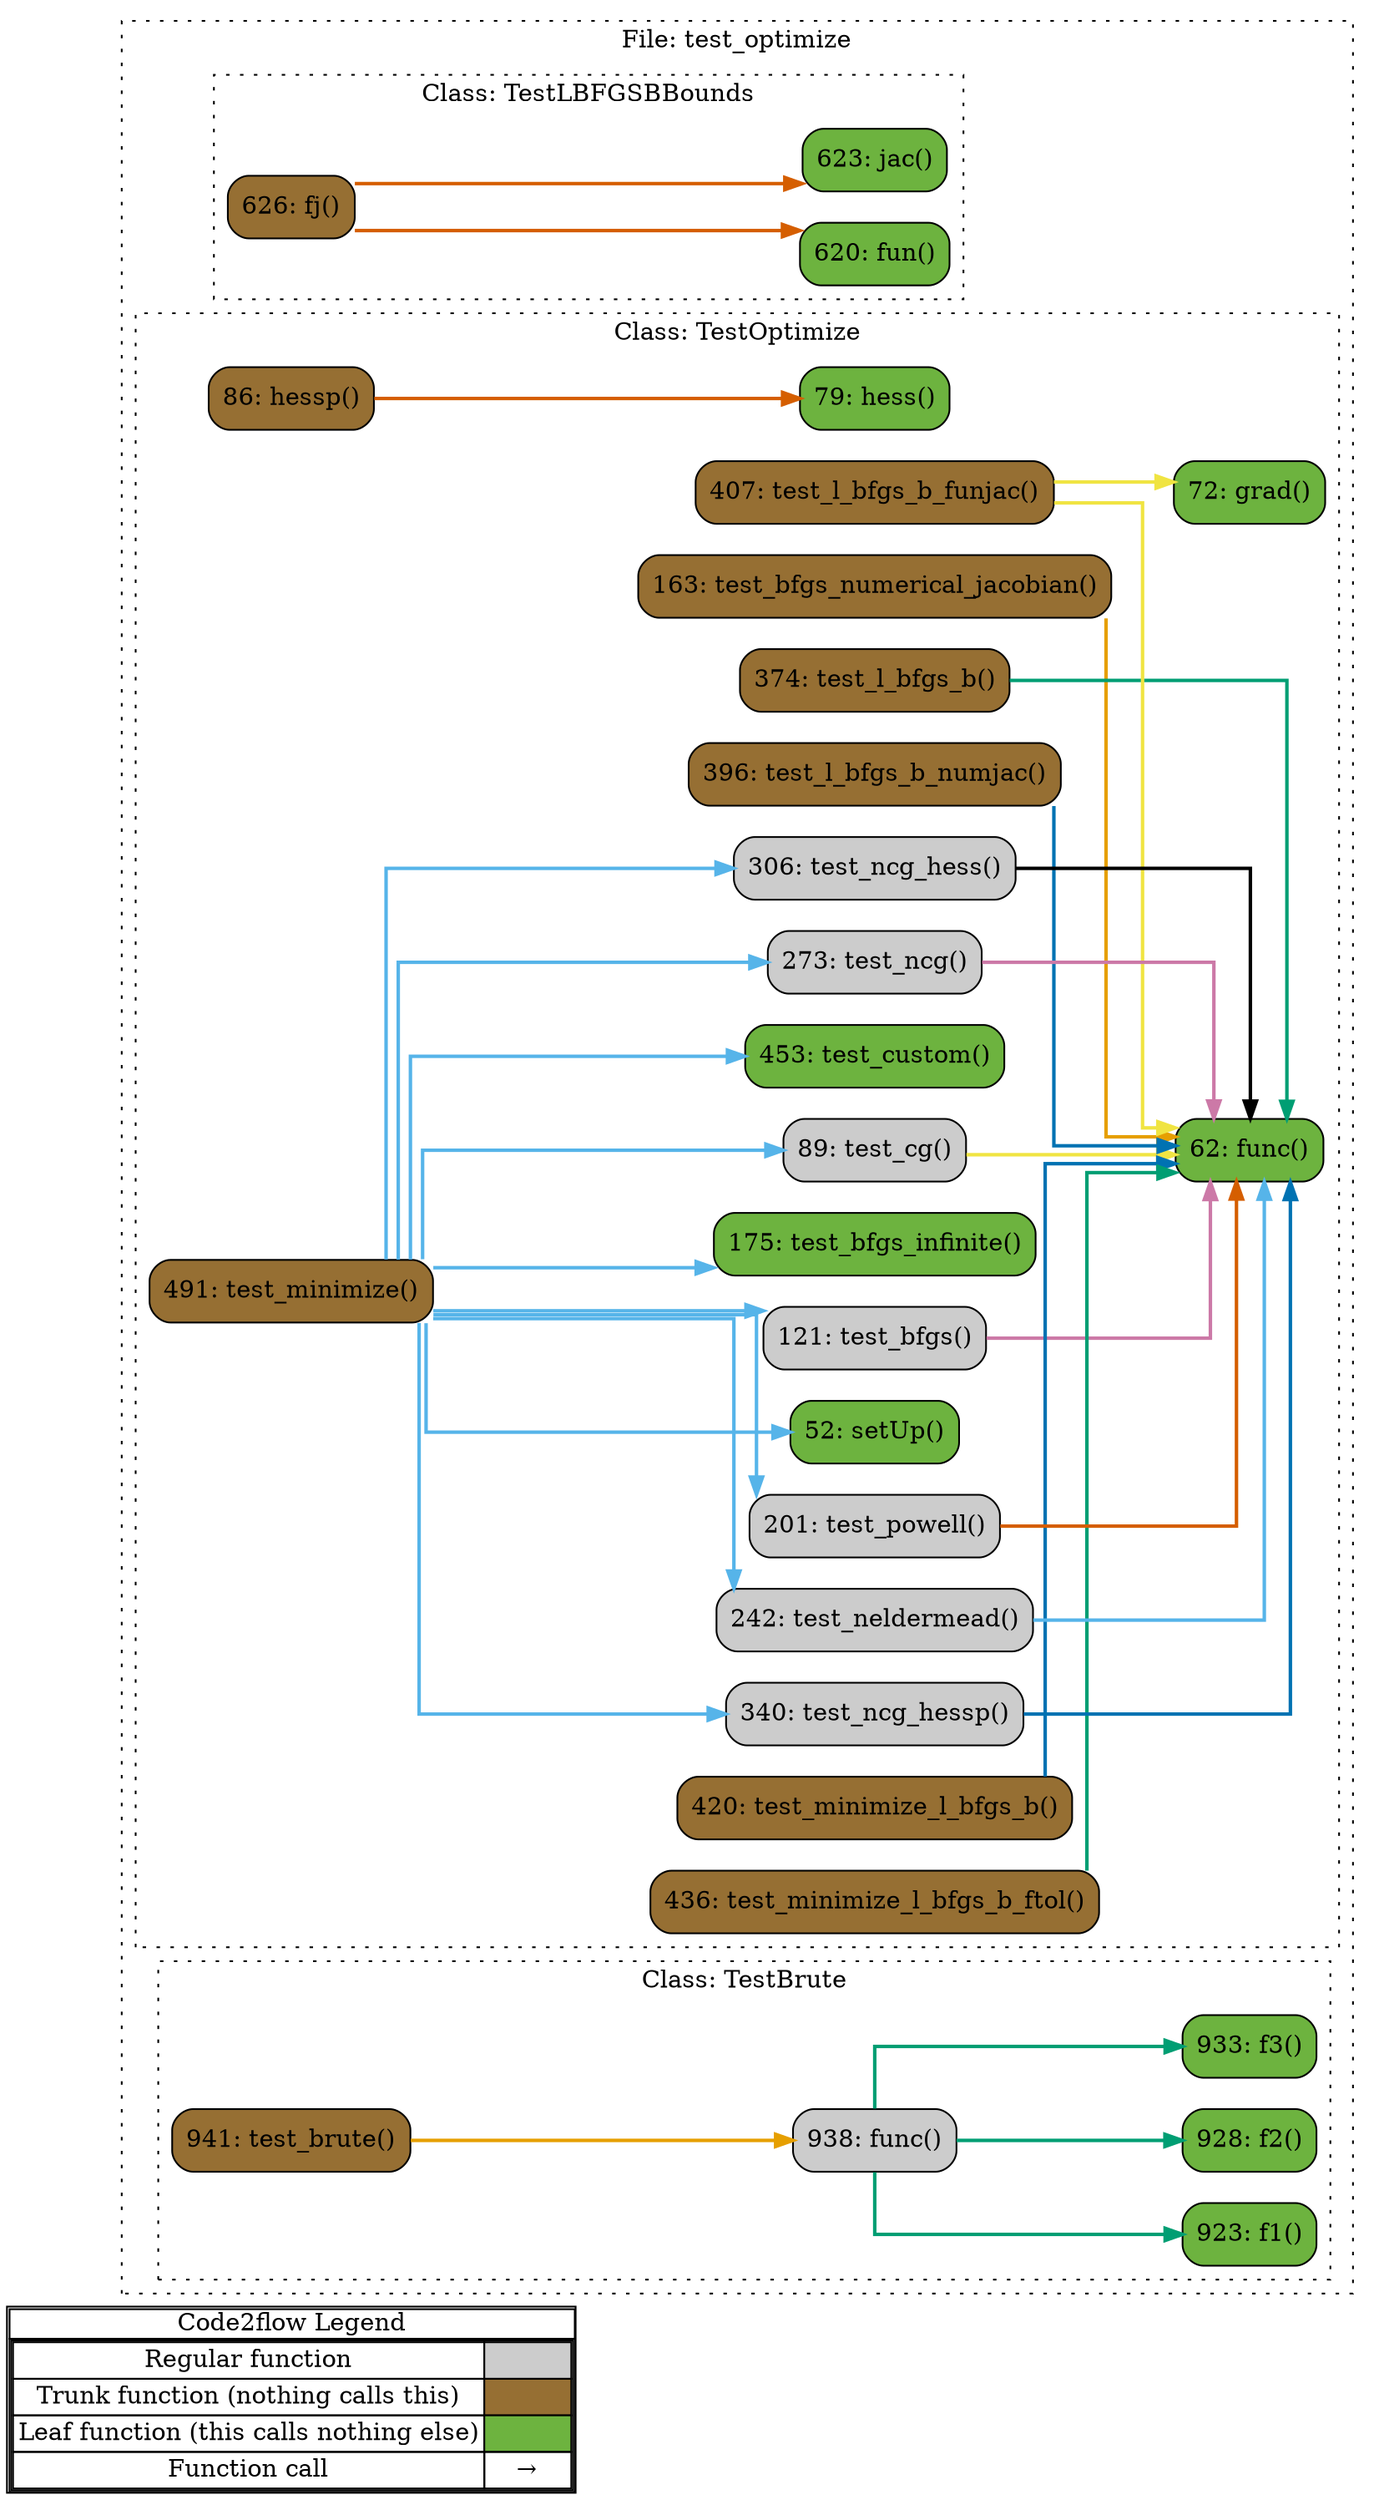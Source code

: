 digraph G {
concentrate=true;
splines="ortho";
rankdir="LR";
subgraph legend{
    rank = min;
    label = "legend";
    Legend [shape=none, margin=0, label = <
        <table cellspacing="0" cellpadding="0" border="1"><tr><td>Code2flow Legend</td></tr><tr><td>
        <table cellspacing="0">
        <tr><td>Regular function</td><td width="50px" bgcolor='#cccccc'></td></tr>
        <tr><td>Trunk function (nothing calls this)</td><td bgcolor='#966F33'></td></tr>
        <tr><td>Leaf function (this calls nothing else)</td><td bgcolor='#6db33f'></td></tr>
        <tr><td>Function call</td><td><font color='black'>&#8594;</font></td></tr>
        </table></td></tr></table>
        >];
}node_dccf9ab7 [label="923: f1()" name="test_optimize::TestBrute.f1" shape="rect" style="rounded,filled" fillcolor="#6db33f" ];
node_c0574e03 [label="928: f2()" name="test_optimize::TestBrute.f2" shape="rect" style="rounded,filled" fillcolor="#6db33f" ];
node_9c1b826b [label="933: f3()" name="test_optimize::TestBrute.f3" shape="rect" style="rounded,filled" fillcolor="#6db33f" ];
node_fa4f69ab [label="938: func()" name="test_optimize::TestBrute.func" shape="rect" style="rounded,filled" fillcolor="#cccccc" ];
node_3776aa11 [label="941: test_brute()" name="test_optimize::TestBrute.test_brute" shape="rect" style="rounded,filled" fillcolor="#966F33" ];
node_3c888f16 [label="626: fj()" name="test_optimize::TestLBFGSBBounds.fj" shape="rect" style="rounded,filled" fillcolor="#966F33" ];
node_64f65aa6 [label="620: fun()" name="test_optimize::TestLBFGSBBounds.fun" shape="rect" style="rounded,filled" fillcolor="#6db33f" ];
node_78f813c0 [label="623: jac()" name="test_optimize::TestLBFGSBBounds.jac" shape="rect" style="rounded,filled" fillcolor="#6db33f" ];
node_28771c24 [label="62: func()" name="test_optimize::TestOptimize.func" shape="rect" style="rounded,filled" fillcolor="#6db33f" ];
node_cb229592 [label="72: grad()" name="test_optimize::TestOptimize.grad" shape="rect" style="rounded,filled" fillcolor="#6db33f" ];
node_411ef759 [label="79: hess()" name="test_optimize::TestOptimize.hess" shape="rect" style="rounded,filled" fillcolor="#6db33f" ];
node_6b88cce6 [label="86: hessp()" name="test_optimize::TestOptimize.hessp" shape="rect" style="rounded,filled" fillcolor="#966F33" ];
node_6a49fe03 [label="52: setUp()" name="test_optimize::TestOptimize.setUp" shape="rect" style="rounded,filled" fillcolor="#6db33f" ];
node_ae5cf1d7 [label="121: test_bfgs()" name="test_optimize::TestOptimize.test_bfgs" shape="rect" style="rounded,filled" fillcolor="#cccccc" ];
node_36e495f2 [label="175: test_bfgs_infinite()" name="test_optimize::TestOptimize.test_bfgs_infinite" shape="rect" style="rounded,filled" fillcolor="#6db33f" ];
node_abd1e771 [label="163: test_bfgs_numerical_jacobian()" name="test_optimize::TestOptimize.test_bfgs_numerical_jacobian" shape="rect" style="rounded,filled" fillcolor="#966F33" ];
node_38bfa62c [label="89: test_cg()" name="test_optimize::TestOptimize.test_cg" shape="rect" style="rounded,filled" fillcolor="#cccccc" ];
node_3d1cc22b [label="453: test_custom()" name="test_optimize::TestOptimize.test_custom" shape="rect" style="rounded,filled" fillcolor="#6db33f" ];
node_c873b673 [label="374: test_l_bfgs_b()" name="test_optimize::TestOptimize.test_l_bfgs_b" shape="rect" style="rounded,filled" fillcolor="#966F33" ];
node_58f3057c [label="407: test_l_bfgs_b_funjac()" name="test_optimize::TestOptimize.test_l_bfgs_b_funjac" shape="rect" style="rounded,filled" fillcolor="#966F33" ];
node_6f58b065 [label="396: test_l_bfgs_b_numjac()" name="test_optimize::TestOptimize.test_l_bfgs_b_numjac" shape="rect" style="rounded,filled" fillcolor="#966F33" ];
node_fbea39b2 [label="491: test_minimize()" name="test_optimize::TestOptimize.test_minimize" shape="rect" style="rounded,filled" fillcolor="#966F33" ];
node_bc631275 [label="420: test_minimize_l_bfgs_b()" name="test_optimize::TestOptimize.test_minimize_l_bfgs_b" shape="rect" style="rounded,filled" fillcolor="#966F33" ];
node_733cccbb [label="436: test_minimize_l_bfgs_b_ftol()" name="test_optimize::TestOptimize.test_minimize_l_bfgs_b_ftol" shape="rect" style="rounded,filled" fillcolor="#966F33" ];
node_390e2f57 [label="273: test_ncg()" name="test_optimize::TestOptimize.test_ncg" shape="rect" style="rounded,filled" fillcolor="#cccccc" ];
node_6a180798 [label="306: test_ncg_hess()" name="test_optimize::TestOptimize.test_ncg_hess" shape="rect" style="rounded,filled" fillcolor="#cccccc" ];
node_d2f94f55 [label="340: test_ncg_hessp()" name="test_optimize::TestOptimize.test_ncg_hessp" shape="rect" style="rounded,filled" fillcolor="#cccccc" ];
node_315b899a [label="242: test_neldermead()" name="test_optimize::TestOptimize.test_neldermead" shape="rect" style="rounded,filled" fillcolor="#cccccc" ];
node_9e19af56 [label="201: test_powell()" name="test_optimize::TestOptimize.test_powell" shape="rect" style="rounded,filled" fillcolor="#cccccc" ];
node_fa4f69ab -> node_dccf9ab7 [color="#009E73" penwidth="2"];
node_fa4f69ab -> node_c0574e03 [color="#009E73" penwidth="2"];
node_fa4f69ab -> node_9c1b826b [color="#009E73" penwidth="2"];
node_3776aa11 -> node_fa4f69ab [color="#E69F00" penwidth="2"];
node_3776aa11 -> node_fa4f69ab [color="#E69F00" penwidth="2"];
node_3c888f16 -> node_64f65aa6 [color="#D55E00" penwidth="2"];
node_3c888f16 -> node_78f813c0 [color="#D55E00" penwidth="2"];
node_6b88cce6 -> node_411ef759 [color="#D55E00" penwidth="2"];
node_ae5cf1d7 -> node_28771c24 [color="#CC79A7" penwidth="2"];
node_ae5cf1d7 -> node_28771c24 [color="#CC79A7" penwidth="2"];
node_abd1e771 -> node_28771c24 [color="#E69F00" penwidth="2"];
node_abd1e771 -> node_28771c24 [color="#E69F00" penwidth="2"];
node_38bfa62c -> node_28771c24 [color="#F0E442" penwidth="2"];
node_38bfa62c -> node_28771c24 [color="#F0E442" penwidth="2"];
node_c873b673 -> node_28771c24 [color="#009E73" penwidth="2"];
node_c873b673 -> node_28771c24 [color="#009E73" penwidth="2"];
node_58f3057c -> node_28771c24 [color="#F0E442" penwidth="2"];
node_58f3057c -> node_28771c24 [color="#F0E442" penwidth="2"];
node_58f3057c -> node_28771c24 [color="#F0E442" penwidth="2"];
node_58f3057c -> node_cb229592 [color="#F0E442" penwidth="2"];
node_6f58b065 -> node_28771c24 [color="#0072B2" penwidth="2"];
node_6f58b065 -> node_28771c24 [color="#0072B2" penwidth="2"];
node_fbea39b2 -> node_6a49fe03 [color="#56B4E9" penwidth="2"];
node_fbea39b2 -> node_6a49fe03 [color="#56B4E9" penwidth="2"];
node_fbea39b2 -> node_6a49fe03 [color="#56B4E9" penwidth="2"];
node_fbea39b2 -> node_6a49fe03 [color="#56B4E9" penwidth="2"];
node_fbea39b2 -> node_6a49fe03 [color="#56B4E9" penwidth="2"];
node_fbea39b2 -> node_6a49fe03 [color="#56B4E9" penwidth="2"];
node_fbea39b2 -> node_6a49fe03 [color="#56B4E9" penwidth="2"];
node_fbea39b2 -> node_6a49fe03 [color="#56B4E9" penwidth="2"];
node_fbea39b2 -> node_6a49fe03 [color="#56B4E9" penwidth="2"];
node_fbea39b2 -> node_ae5cf1d7 [color="#56B4E9" penwidth="2"];
node_fbea39b2 -> node_36e495f2 [color="#56B4E9" penwidth="2"];
node_fbea39b2 -> node_38bfa62c [color="#56B4E9" penwidth="2"];
node_fbea39b2 -> node_3d1cc22b [color="#56B4E9" penwidth="2"];
node_fbea39b2 -> node_390e2f57 [color="#56B4E9" penwidth="2"];
node_fbea39b2 -> node_6a180798 [color="#56B4E9" penwidth="2"];
node_fbea39b2 -> node_d2f94f55 [color="#56B4E9" penwidth="2"];
node_fbea39b2 -> node_315b899a [color="#56B4E9" penwidth="2"];
node_fbea39b2 -> node_9e19af56 [color="#56B4E9" penwidth="2"];
node_bc631275 -> node_28771c24 [color="#0072B2" penwidth="2"];
node_bc631275 -> node_28771c24 [color="#0072B2" penwidth="2"];
node_bc631275 -> node_28771c24 [color="#0072B2" penwidth="2"];
node_bc631275 -> node_28771c24 [color="#0072B2" penwidth="2"];
node_733cccbb -> node_28771c24 [color="#009E73" penwidth="2"];
node_733cccbb -> node_28771c24 [color="#009E73" penwidth="2"];
node_390e2f57 -> node_28771c24 [color="#CC79A7" penwidth="2"];
node_390e2f57 -> node_28771c24 [color="#CC79A7" penwidth="2"];
node_6a180798 -> node_28771c24 [color="#000000" penwidth="2"];
node_6a180798 -> node_28771c24 [color="#000000" penwidth="2"];
node_d2f94f55 -> node_28771c24 [color="#0072B2" penwidth="2"];
node_d2f94f55 -> node_28771c24 [color="#0072B2" penwidth="2"];
node_315b899a -> node_28771c24 [color="#56B4E9" penwidth="2"];
node_315b899a -> node_28771c24 [color="#56B4E9" penwidth="2"];
node_9e19af56 -> node_28771c24 [color="#D55E00" penwidth="2"];
node_9e19af56 -> node_28771c24 [color="#D55E00" penwidth="2"];
subgraph cluster_55abffb3 {
    label="File: test_optimize";
    name="test_optimize";
    style="filled";
    graph[style=dotted];
    subgraph cluster_75b5e1a6 {
        node_6a49fe03 node_28771c24 node_cb229592 node_411ef759 node_6b88cce6 node_38bfa62c node_ae5cf1d7 node_abd1e771 node_36e495f2 node_9e19af56 node_315b899a node_390e2f57 node_6a180798 node_d2f94f55 node_c873b673 node_6f58b065 node_58f3057c node_bc631275 node_733cccbb node_3d1cc22b node_fbea39b2;
        label="Class: TestOptimize";
        name="TestOptimize";
        style="filled";
        graph[style=dotted];
    };
    subgraph cluster_8f207617 {
        node_64f65aa6 node_78f813c0 node_3c888f16;
        label="Class: TestLBFGSBBounds";
        name="TestLBFGSBBounds";
        style="filled";
        graph[style=dotted];
    };
    subgraph cluster_9e62a649 {
        node_dccf9ab7 node_c0574e03 node_9c1b826b node_fa4f69ab node_3776aa11;
        label="Class: TestBrute";
        name="TestBrute";
        style="filled";
        graph[style=dotted];
    };
};
}
